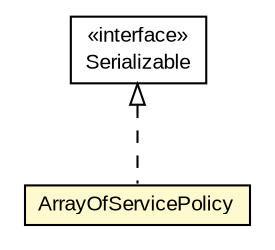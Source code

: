 #!/usr/local/bin/dot
#
# Class diagram 
# Generated by UMLGraph version R5_6-24-gf6e263 (http://www.umlgraph.org/)
#

digraph G {
	edge [fontname="arial",fontsize=10,labelfontname="arial",labelfontsize=10];
	node [fontname="arial",fontsize=10,shape=plaintext];
	nodesep=0.25;
	ranksep=0.5;
	// org.miloss.fgsms.services.interfaces.policyconfiguration.ArrayOfServicePolicy
	c150337 [label=<<table title="org.miloss.fgsms.services.interfaces.policyconfiguration.ArrayOfServicePolicy" border="0" cellborder="1" cellspacing="0" cellpadding="2" port="p" bgcolor="lemonChiffon" href="./ArrayOfServicePolicy.html">
		<tr><td><table border="0" cellspacing="0" cellpadding="1">
<tr><td align="center" balign="center"> ArrayOfServicePolicy </td></tr>
		</table></td></tr>
		</table>>, URL="./ArrayOfServicePolicy.html", fontname="arial", fontcolor="black", fontsize=10.0];
	//org.miloss.fgsms.services.interfaces.policyconfiguration.ArrayOfServicePolicy implements java.io.Serializable
	c150888:p -> c150337:p [dir=back,arrowtail=empty,style=dashed];
	// java.io.Serializable
	c150888 [label=<<table title="java.io.Serializable" border="0" cellborder="1" cellspacing="0" cellpadding="2" port="p" href="http://java.sun.com/j2se/1.4.2/docs/api/java/io/Serializable.html">
		<tr><td><table border="0" cellspacing="0" cellpadding="1">
<tr><td align="center" balign="center"> &#171;interface&#187; </td></tr>
<tr><td align="center" balign="center"> Serializable </td></tr>
		</table></td></tr>
		</table>>, URL="http://java.sun.com/j2se/1.4.2/docs/api/java/io/Serializable.html", fontname="arial", fontcolor="black", fontsize=10.0];
}

